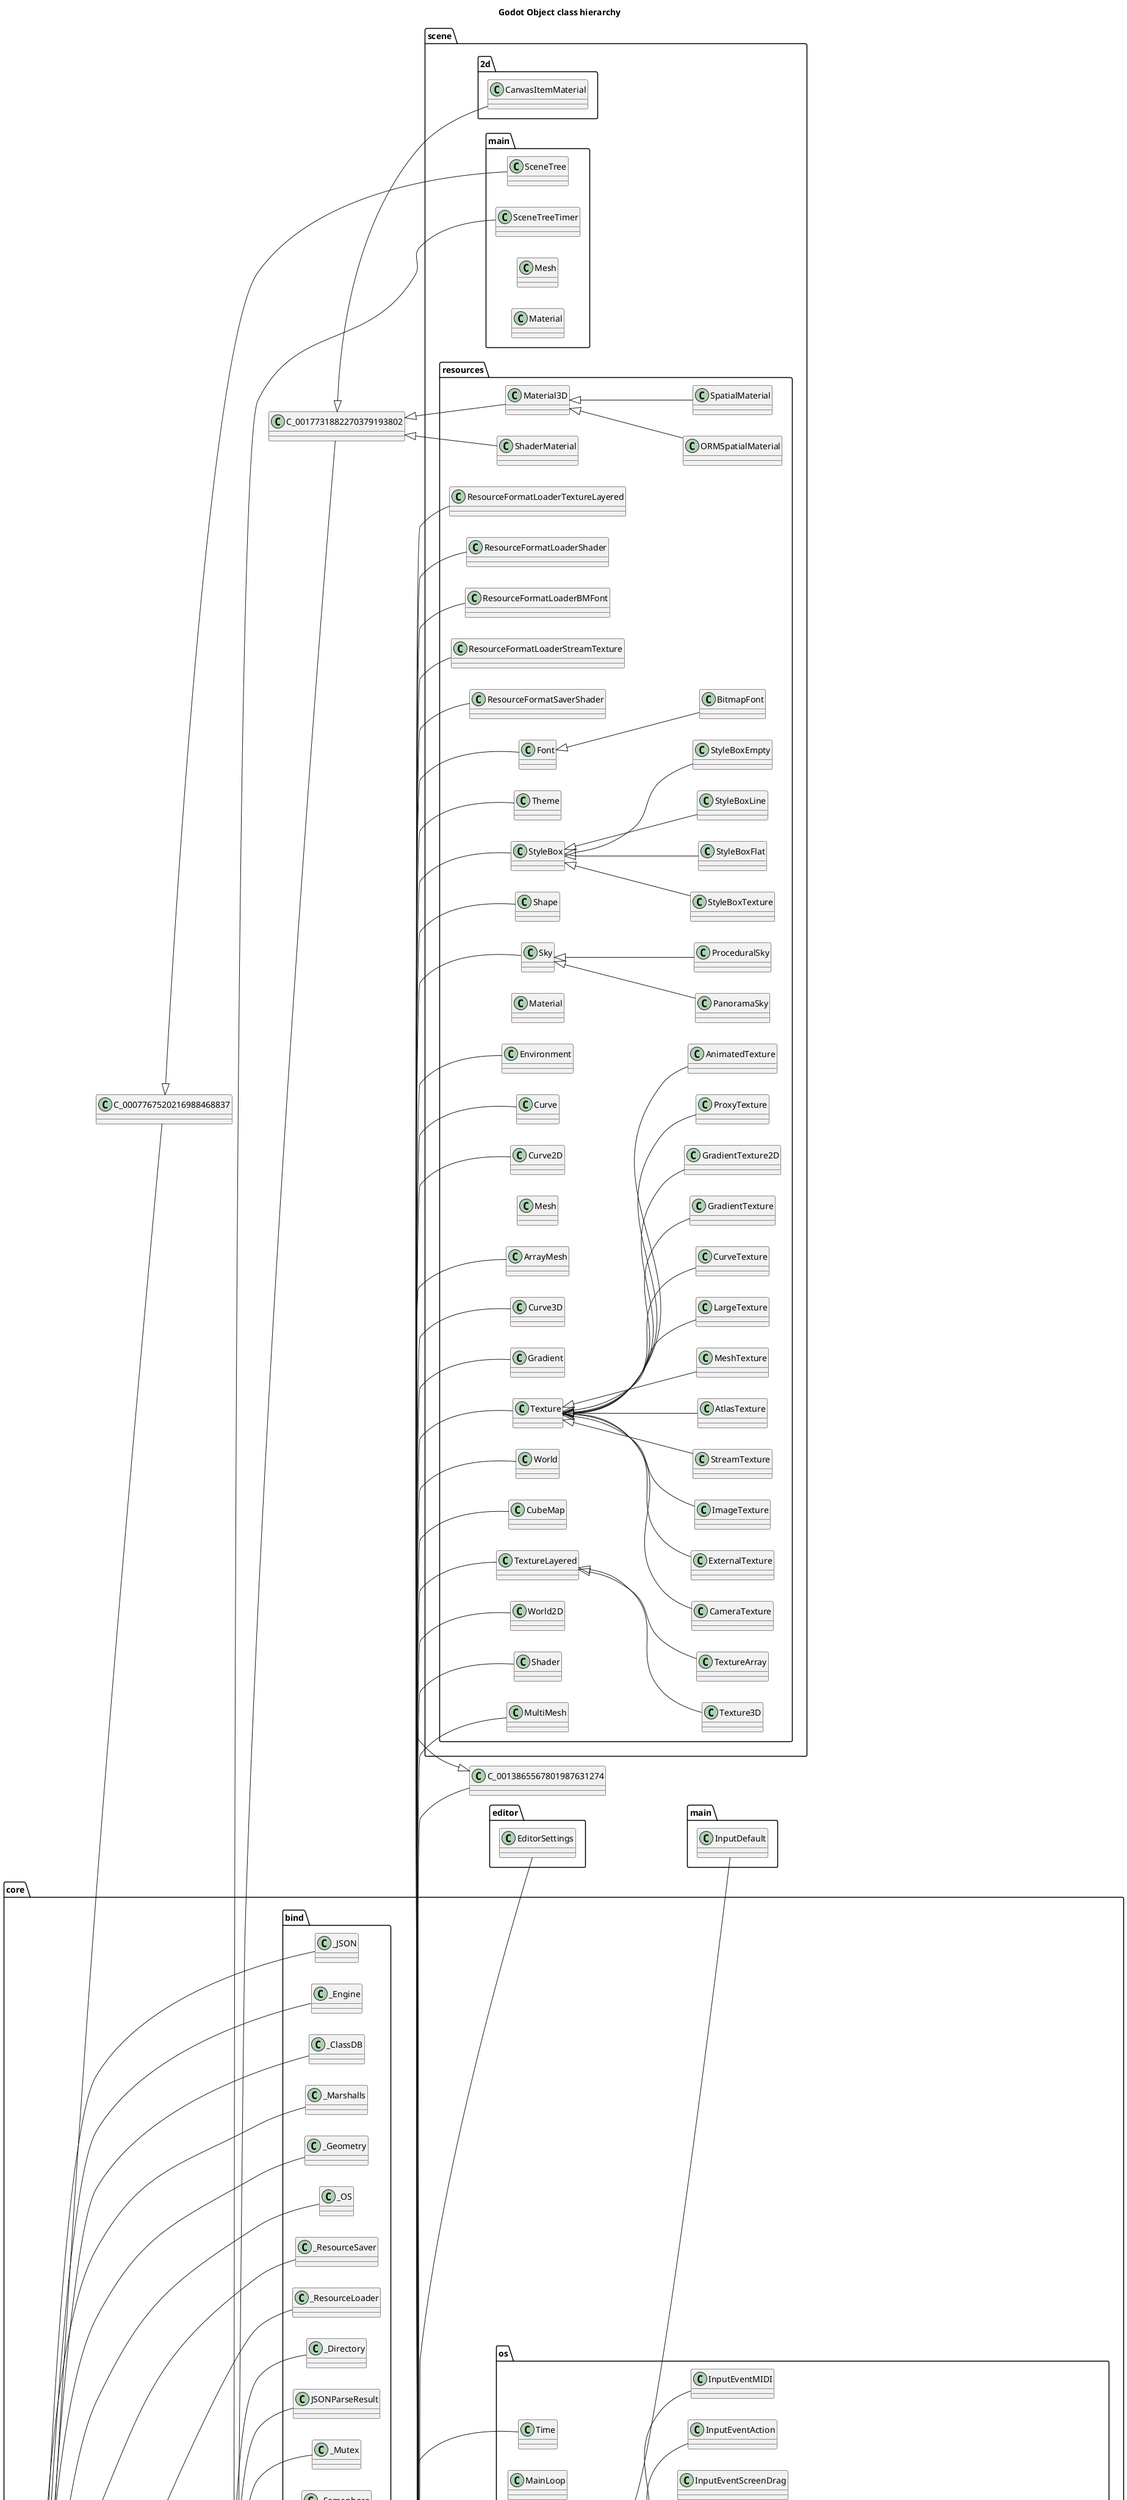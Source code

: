 @startuml
title Godot Object class hierarchy
left to right direction
package [core] as C_0009082427109089010699 {
package [os] as C_0005488066355467200254 {
class "InputEvent" as C_0006613139531525068052
class C_0006613139531525068052 [[https://github.com/godotengine/godot/blob/de2f0f147c5b7eff2d0f6dbc35042a4173fd59be/core/os/input_event.h#L197{InputEvent}]] {
__
}
class "InputEventWithModifiers" as C_0013149523823214244286
class C_0013149523823214244286 [[https://github.com/godotengine/godot/blob/de2f0f147c5b7eff2d0f6dbc35042a4173fd59be/core/os/input_event.h#L239{InputEventWithModifiers}]] {
__
}
class "InputEventKey" as C_0000042770019969835055
class C_0000042770019969835055 [[https://github.com/godotengine/godot/blob/de2f0f147c5b7eff2d0f6dbc35042a4173fd59be/core/os/input_event.h#L286{InputEventKey}]] {
__
}
class "InputEventMouse" as C_0004069356669034161987
class C_0004069356669034161987 [[https://github.com/godotengine/godot/blob/de2f0f147c5b7eff2d0f6dbc35042a4173fd59be/core/os/input_event.h#L326{InputEventMouse}]] {
__
}
class "InputEventMouseButton" as C_0012878493088269404499
class C_0012878493088269404499 [[https://github.com/godotengine/godot/blob/de2f0f147c5b7eff2d0f6dbc35042a4173fd59be/core/os/input_event.h#L350{InputEventMouseButton}]] {
__
}
class "InputEventMouseMotion" as C_0011593243265559568583
class C_0011593243265559568583 [[https://github.com/godotengine/godot/blob/de2f0f147c5b7eff2d0f6dbc35042a4173fd59be/core/os/input_event.h#L383{InputEventMouseMotion}]] {
__
}
class "InputEventJoypadMotion" as C_0004361871338950714954
class C_0004361871338950714954 [[https://github.com/godotengine/godot/blob/de2f0f147c5b7eff2d0f6dbc35042a4173fd59be/core/os/input_event.h#L419{InputEventJoypadMotion}]] {
__
}
class "InputEventJoypadButton" as C_0007033655989310183279
class C_0007033655989310183279 [[https://github.com/godotengine/godot/blob/de2f0f147c5b7eff2d0f6dbc35042a4173fd59be/core/os/input_event.h#L443{InputEventJoypadButton}]] {
__
}
class "InputEventScreenTouch" as C_0003399646271664990517
class C_0003399646271664990517 [[https://github.com/godotengine/godot/blob/de2f0f147c5b7eff2d0f6dbc35042a4173fd59be/core/os/input_event.h#L469{InputEventScreenTouch}]] {
__
}
class "InputEventScreenDrag" as C_0001452635923912413377
class C_0001452635923912413377 [[https://github.com/godotengine/godot/blob/de2f0f147c5b7eff2d0f6dbc35042a4173fd59be/core/os/input_event.h#L497{InputEventScreenDrag}]] {
__
}
class "InputEventAction" as C_0006168905972963310419
class C_0006168905972963310419 [[https://github.com/godotengine/godot/blob/de2f0f147c5b7eff2d0f6dbc35042a4173fd59be/core/os/input_event.h#L528{InputEventAction}]] {
__
}
class "InputEventGesture" as C_0018189804888042978199
class C_0018189804888042978199 [[https://github.com/godotengine/godot/blob/de2f0f147c5b7eff2d0f6dbc35042a4173fd59be/core/os/input_event.h#L557{InputEventGesture}]] {
__
}
class "InputEventMagnifyGesture" as C_0008648076093646053731
class C_0008648076093646053731 [[https://github.com/godotengine/godot/blob/de2f0f147c5b7eff2d0f6dbc35042a4173fd59be/core/os/input_event.h#L570{InputEventMagnifyGesture}]] {
__
}
class "InputEventPanGesture" as C_0006280754297153542265
class C_0006280754297153542265 [[https://github.com/godotengine/godot/blob/de2f0f147c5b7eff2d0f6dbc35042a4173fd59be/core/os/input_event.h#L587{InputEventPanGesture}]] {
__
}
class "InputEventMIDI" as C_0003373650464929192542
class C_0003373650464929192542 [[https://github.com/godotengine/godot/blob/de2f0f147c5b7eff2d0f6dbc35042a4173fd59be/core/os/input_event.h#L604{InputEventMIDI}]] {
__
}
class "MainLoop" as C_0007767520216988468837
class C_0007767520216988468837 [[https://github.com/godotengine/godot/blob/de2f0f147c5b7eff2d0f6dbc35042a4173fd59be/core/os/main_loop.h#L38{MainLoop}]] {
__
}
class "Input" as C_0004283015456808226972
class C_0004283015456808226972 [[https://github.com/godotengine/godot/blob/de2f0f147c5b7eff2d0f6dbc35042a4173fd59be/core/os/input.h#L38{Input}]] {
__
}
class "Time" as C_0011539893726718517993
class C_0011539893726718517993 [[https://github.com/godotengine/godot/blob/de2f0f147c5b7eff2d0f6dbc35042a4173fd59be/core/os/time.h#L46{Time}]] {
__
}
}
package [math] as C_0009057138331598513323 {
class "AStar" as C_0002511546445712064499
class C_0002511546445712064499 [[https://github.com/godotengine/godot/blob/de2f0f147c5b7eff2d0f6dbc35042a4173fd59be/core/math/a_star.h#L43{AStar}]] {
__
}
class "AStar2D" as C_0011909254352077436777
class C_0011909254352077436777 [[https://github.com/godotengine/godot/blob/de2f0f147c5b7eff2d0f6dbc35042a4173fd59be/core/math/a_star.h#L168{AStar2D}]] {
__
}
class "Expression" as C_0003405348299019970051
class C_0003405348299019970051 [[https://github.com/godotengine/godot/blob/de2f0f147c5b7eff2d0f6dbc35042a4173fd59be/core/math/expression.h#L36{Expression}]] {
__
}
class "RandomNumberGenerator" as C_0014145693002227436511
class C_0014145693002227436511 [[https://github.com/godotengine/godot/blob/de2f0f147c5b7eff2d0f6dbc35042a4173fd59be/core/math/random_number_generator.h#L37{RandomNumberGenerator}]] {
__
}
class "TriangleMesh" as C_0014419706303607236015
class C_0014419706303607236015 [[https://github.com/godotengine/godot/blob/de2f0f147c5b7eff2d0f6dbc35042a4173fd59be/core/math/triangle_mesh.h#L37{TriangleMesh}]] {
__
}
}
package [io] as C_0011742618397946953531 {
class "ResourceInteractiveLoader" as C_0008226406683240390827
class C_0008226406683240390827 [[https://github.com/godotengine/godot/blob/de2f0f147c5b7eff2d0f6dbc35042a4173fd59be/core/io/resource_loader.h#L37{ResourceInteractiveLoader}]] {
__
}
class "ResourceFormatLoader" as C_0015001557121350102309
class C_0015001557121350102309 [[https://github.com/godotengine/godot/blob/de2f0f147c5b7eff2d0f6dbc35042a4173fd59be/core/io/resource_loader.h#L63{ResourceFormatLoader}]] {
__
}
class "ResourceFormatSaver" as C_0003672749961013571909
class C_0003672749961013571909 [[https://github.com/godotengine/godot/blob/de2f0f147c5b7eff2d0f6dbc35042a4173fd59be/core/io/resource_saver.h#L36{ResourceFormatSaver}]] {
__
}
class "StreamPeer" as C_0005131665406940278381
class C_0005131665406940278381 [[https://github.com/godotengine/godot/blob/de2f0f147c5b7eff2d0f6dbc35042a4173fd59be/core/io/stream_peer.h#L36{StreamPeer}]] {
__
}
class "StreamPeerBuffer" as C_0015336117272920785065
class C_0015336117272920785065 [[https://github.com/godotengine/godot/blob/de2f0f147c5b7eff2d0f6dbc35042a4173fd59be/core/io/stream_peer.h#L95{StreamPeerBuffer}]] {
__
}
class "PacketPeer" as C_0003942534420836548628
class C_0003942534420836548628 [[https://github.com/godotengine/godot/blob/de2f0f147c5b7eff2d0f6dbc35042a4173fd59be/core/io/packet_peer.h#L38{PacketPeer}]] {
__
}
class "PacketPeerStream" as C_0007627986793702979563
class C_0007627986793702979563 [[https://github.com/godotengine/godot/blob/de2f0f147c5b7eff2d0f6dbc35042a4173fd59be/core/io/packet_peer.h#L81{PacketPeerStream}]] {
__
}
class "NetworkedMultiplayerPeer" as C_0011020759097292456576
class C_0011020759097292456576 [[https://github.com/godotengine/godot/blob/de2f0f147c5b7eff2d0f6dbc35042a4173fd59be/core/io/networked_multiplayer_peer.h#L36{NetworkedMultiplayerPeer}]] {
__
}
class "MultiplayerAPI" as C_0010271551824249510971
class C_0010271551824249510971 [[https://github.com/godotengine/godot/blob/de2f0f147c5b7eff2d0f6dbc35042a4173fd59be/core/io/multiplayer_api.h#L37{MultiplayerAPI}]] {
__
}
class "IP" as C_0009531148096337744594
class C_0009531148096337744594 [[https://github.com/godotengine/godot/blob/de2f0f147c5b7eff2d0f6dbc35042a4173fd59be/core/io/ip.h#L39{IP}]] {
__
}
class "NetSocket" as C_0010755763121782220587
class C_0010755763121782220587 [[https://github.com/godotengine/godot/blob/de2f0f147c5b7eff2d0f6dbc35042a4173fd59be/core/io/net_socket.h#L37{NetSocket}]] {
__
}
class "StreamPeerTCP" as C_0017765383982337478581
class C_0017765383982337478581 [[https://github.com/godotengine/godot/blob/de2f0f147c5b7eff2d0f6dbc35042a4173fd59be/core/io/stream_peer_tcp.h#L39{StreamPeerTCP}]] {
__
}
class "EncodedObjectAsID" as C_0018247988172243029516
class C_0018247988172243029516 [[https://github.com/godotengine/godot/blob/de2f0f147c5b7eff2d0f6dbc35042a4173fd59be/core/io/marshalls.h#L168{EncodedObjectAsID}]] {
__
}
class "ResourceFormatLoaderImage" as C_0012969169552438768835
class C_0012969169552438768835 [[https://github.com/godotengine/godot/blob/de2f0f147c5b7eff2d0f6dbc35042a4173fd59be/core/io/image_loader.h#L73{ResourceFormatLoaderImage}]] {
__
}
class "ConfigFile" as C_0005988882503838123606
class C_0005988882503838123606 [[https://github.com/godotengine/godot/blob/de2f0f147c5b7eff2d0f6dbc35042a4173fd59be/core/io/config_file.h#L39{ConfigFile}]] {
__
}
class "PacketPeerUDP" as C_0003629668257111294357
class C_0003629668257111294357 [[https://github.com/godotengine/godot/blob/de2f0f147c5b7eff2d0f6dbc35042a4173fd59be/core/io/packet_peer_udp.h#L40{PacketPeerUDP}]] {
__
}
class "PacketPeerDTLS" as C_0002971133909944476214
class C_0002971133909944476214 [[https://github.com/godotengine/godot/blob/de2f0f147c5b7eff2d0f6dbc35042a4173fd59be/core/io/packet_peer_dtls.h#L37{PacketPeerDTLS}]] {
__
}
class "DTLSServer" as C_0018042247548411879661
class C_0018042247548411879661 [[https://github.com/godotengine/godot/blob/de2f0f147c5b7eff2d0f6dbc35042a4173fd59be/core/io/dtls_server.h#L37{DTLSServer}]] {
__
}
class "HTTPClient" as C_0000348115413111324500
class C_0000348115413111324500 [[https://github.com/godotengine/godot/blob/de2f0f147c5b7eff2d0f6dbc35042a4173fd59be/core/io/http_client.h#L39{HTTPClient}]] {
__
}
class "NetworkedMultiplayerCustom" as C_0001819487733849523782
class C_0001819487733849523782 [[https://github.com/godotengine/godot/blob/de2f0f147c5b7eff2d0f6dbc35042a4173fd59be/core/io/networked_multiplayer_custom.h#L36{NetworkedMultiplayerCustom}]] {
__
}
class "PCKPacker" as C_0006601885628623485536
class C_0006601885628623485536 [[https://github.com/godotengine/godot/blob/de2f0f147c5b7eff2d0f6dbc35042a4173fd59be/core/io/pck_packer.h#L38{PCKPacker}]] {
__
}
class "ResourceInteractiveLoaderBinary" as C_0012448051648615001693
class C_0012448051648615001693 [[https://github.com/godotengine/godot/blob/de2f0f147c5b7eff2d0f6dbc35042a4173fd59be/core/io/resource_format_binary.h#L38{ResourceInteractiveLoaderBinary}]] {
__
}
class "ResourceFormatLoaderBinary" as C_0005199551121682121463
class C_0005199551121682121463 [[https://github.com/godotengine/godot/blob/de2f0f147c5b7eff2d0f6dbc35042a4173fd59be/core/io/resource_format_binary.h#L102{ResourceFormatLoaderBinary}]] {
__
}
class "ResourceFormatSaverBinary" as C_0008269582215617044810
class C_0008269582215617044810 [[https://github.com/godotengine/godot/blob/de2f0f147c5b7eff2d0f6dbc35042a4173fd59be/core/io/resource_format_binary.h#L161{ResourceFormatSaverBinary}]] {
__
}
class "ResourceImporter" as C_0003376348615210862844
class C_0003376348615210862844 [[https://github.com/godotengine/godot/blob/de2f0f147c5b7eff2d0f6dbc35042a4173fd59be/core/io/resource_importer.h#L95{ResourceImporter}]] {
__
}
class "StreamPeerSSL" as C_0005421244041086567420
class C_0005421244041086567420 [[https://github.com/godotengine/godot/blob/de2f0f147c5b7eff2d0f6dbc35042a4173fd59be/core/io/stream_peer_ssl.h#L37{StreamPeerSSL}]] {
__
}
class "TCP_Server" as C_0016301574369757513785
class C_0016301574369757513785 [[https://github.com/godotengine/godot/blob/de2f0f147c5b7eff2d0f6dbc35042a4173fd59be/core/io/tcp_server.h#L39{TCP_Server}]] {
__
}
class "TranslationLoaderPO" as C_0007198541116600805952
class C_0007198541116600805952 [[https://github.com/godotengine/godot/blob/de2f0f147c5b7eff2d0f6dbc35042a4173fd59be/core/io/translation_loader_po.h#L38{TranslationLoaderPO}]] {
__
}
class "UDPServer" as C_0014184055423068413177
class C_0014184055423068413177 [[https://github.com/godotengine/godot/blob/de2f0f147c5b7eff2d0f6dbc35042a4173fd59be/core/io/udp_server.h#L37{UDPServer}]] {
__
}
class "XMLParser" as C_0005769948847699651085
class C_0005769948847699651085 [[https://github.com/godotengine/godot/blob/de2f0f147c5b7eff2d0f6dbc35042a4173fd59be/core/io/xml_parser.h#L43{XMLParser}]] {
__
}
class "ResourceInteractiveLoaderDefault" as C_0013535280516545122374
class C_0013535280516545122374 [[https://github.com/godotengine/godot/blob/de2f0f147c5b7eff2d0f6dbc35042a4173fd59be/core/io/resource_loader.cpp#L129{ResourceInteractiveLoaderDefault}]] {
__
}
}
class "Object" as C_0012254516831566180933
class C_0012254516831566180933 [[https://github.com/godotengine/godot/blob/de2f0f147c5b7eff2d0f6dbc35042a4173fd59be/core/object.h#L409{Object}]] {
__
}
class "Reference" as C_0014230874056205286885
class C_0014230874056205286885 [[https://github.com/godotengine/godot/blob/de2f0f147c5b7eff2d0f6dbc35042a4173fd59be/core/reference.h#L39{Reference}]] {
__
}
class "WeakRef" as C_0009704989176421555359
class C_0009704989176421555359 [[https://github.com/godotengine/godot/blob/de2f0f147c5b7eff2d0f6dbc35042a4173fd59be/core/reference.h#L278{WeakRef}]] {
__
}
package [crypto] as C_0011088760678183522029 {
class "AESContext" as C_0016194312282896307238
class C_0016194312282896307238 [[https://github.com/godotengine/godot/blob/de2f0f147c5b7eff2d0f6dbc35042a4173fd59be/core/crypto/aes_context.h#L37{AESContext}]] {
__
}
class "HashingContext" as C_0006876449224491354338
class C_0006876449224491354338 [[https://github.com/godotengine/godot/blob/de2f0f147c5b7eff2d0f6dbc35042a4173fd59be/core/crypto/hashing_context.h#L36{HashingContext}]] {
__
}
class "CryptoKey" as C_0001673363785945661049
class C_0001673363785945661049 [[https://github.com/godotengine/godot/blob/de2f0f147c5b7eff2d0f6dbc35042a4173fd59be/core/crypto/crypto.h#L41{CryptoKey}]] {
__
}
class "X509Certificate" as C_0018003064479391795776
class C_0018003064479391795776 [[https://github.com/godotengine/godot/blob/de2f0f147c5b7eff2d0f6dbc35042a4173fd59be/core/crypto/crypto.h#L57{X509Certificate}]] {
__
}
class "HMACContext" as C_0012565149777866225592
class C_0012565149777866225592 [[https://github.com/godotengine/godot/blob/de2f0f147c5b7eff2d0f6dbc35042a4173fd59be/core/crypto/crypto.h#L71{HMACContext}]] {
__
}
class "Crypto" as C_0000543420594614445019
class C_0000543420594614445019 [[https://github.com/godotengine/godot/blob/de2f0f147c5b7eff2d0f6dbc35042a4173fd59be/core/crypto/crypto.h#L89{Crypto}]] {
__
}
class "ResourceFormatLoaderCrypto" as C_0011487328018676529902
class C_0011487328018676529902 [[https://github.com/godotengine/godot/blob/de2f0f147c5b7eff2d0f6dbc35042a4173fd59be/core/crypto/crypto.h#L119{ResourceFormatLoaderCrypto}]] {
__
}
class "ResourceFormatSaverCrypto" as C_0003069673558000895302
class C_0003069673558000895302 [[https://github.com/godotengine/godot/blob/de2f0f147c5b7eff2d0f6dbc35042a4173fd59be/core/crypto/crypto.h#L127{ResourceFormatSaverCrypto}]] {
__
}
}
class "Resource" as C_0015609421538932822327
class C_0015609421538932822327 [[https://github.com/godotengine/godot/blob/de2f0f147c5b7eff2d0f6dbc35042a4173fd59be/core/resource.h#L48{Resource}]] {
__
}
class "Translation" as C_0017401563024334194039
class C_0017401563024334194039 [[https://github.com/godotengine/godot/blob/de2f0f147c5b7eff2d0f6dbc35042a4173fd59be/core/translation.h#L36{Translation}]] {
__
}
class "ContextTranslation" as C_0014026952490833445032
class C_0014026952490833445032 [[https://github.com/godotengine/godot/blob/de2f0f147c5b7eff2d0f6dbc35042a4173fd59be/core/translation.h#L70{ContextTranslation}]] {
__
}
class "TranslationServer" as C_0011880384201555906746
class C_0011880384201555906746 [[https://github.com/godotengine/godot/blob/de2f0f147c5b7eff2d0f6dbc35042a4173fd59be/core/translation.h#L80{TranslationServer}]] {
__
}
class "ProjectSettings" as C_0000529188171245341735
class C_0000529188171245341735 [[https://github.com/godotengine/godot/blob/de2f0f147c5b7eff2d0f6dbc35042a4173fd59be/core/project_settings.h#L63{ProjectSettings}]] {
__
}
class "Image" as C_0010778985571113791344
class C_0010778985571113791344 [[https://github.com/godotengine/godot/blob/de2f0f147c5b7eff2d0f6dbc35042a4173fd59be/core/image.h#L55{Image}]] {
__
}
class "Script" as C_0012869428989549550577
class C_0012869428989549550577 [[https://github.com/godotengine/godot/blob/de2f0f147c5b7eff2d0f6dbc35042a4173fd59be/core/script_language.h#L99{Script}]] {
__
}
package [bind] as C_0005029725436083173415 {
class "_ResourceLoader" as C_0009581764224265940949
class C_0009581764224265940949 [[https://github.com/godotengine/godot/blob/de2f0f147c5b7eff2d0f6dbc35042a4173fd59be/core/bind/core_bind.h#L45{_ResourceLoader}]] {
__
}
class "_ResourceSaver" as C_0009046190003986306266
class C_0009046190003986306266 [[https://github.com/godotengine/godot/blob/de2f0f147c5b7eff2d0f6dbc35042a4173fd59be/core/bind/core_bind.h#L68{_ResourceSaver}]] {
__
}
class "_OS" as C_0006326016188877189156
class C_0006326016188877189156 [[https://github.com/godotengine/godot/blob/de2f0f147c5b7eff2d0f6dbc35042a4173fd59be/core/bind/core_bind.h#L99{_OS}]] {
__
}
class "_Geometry" as C_0007177773077531919719
class C_0007177773077531919719 [[https://github.com/godotengine/godot/blob/de2f0f147c5b7eff2d0f6dbc35042a4173fd59be/core/bind/core_bind.h#L459{_Geometry}]] {
__
}
class "_File" as C_0010156188038175980430
class C_0010156188038175980430 [[https://github.com/godotengine/godot/blob/de2f0f147c5b7eff2d0f6dbc35042a4173fd59be/core/bind/core_bind.h#L539{_File}]] {
__
}
class "_Directory" as C_0017450455551996216005
class C_0017450455551996216005 [[https://github.com/godotengine/godot/blob/de2f0f147c5b7eff2d0f6dbc35042a4173fd59be/core/bind/core_bind.h#L641{_Directory}]] {
__
}
class "_Marshalls" as C_0001081509526189272162
class C_0001081509526189272162 [[https://github.com/godotengine/godot/blob/de2f0f147c5b7eff2d0f6dbc35042a4173fd59be/core/bind/core_bind.h#L684{_Marshalls}]] {
__
}
class "_Mutex" as C_0015356671700252504888
class C_0015356671700252504888 [[https://github.com/godotengine/godot/blob/de2f0f147c5b7eff2d0f6dbc35042a4173fd59be/core/bind/core_bind.h#L708{_Mutex}]] {
__
}
class "_Semaphore" as C_0012157847437998967826
class C_0012157847437998967826 [[https://github.com/godotengine/godot/blob/de2f0f147c5b7eff2d0f6dbc35042a4173fd59be/core/bind/core_bind.h#L720{_Semaphore}]] {
__
}
class "_Thread" as C_0009204968932710420395
class C_0009204968932710420395 [[https://github.com/godotengine/godot/blob/de2f0f147c5b7eff2d0f6dbc35042a4173fd59be/core/bind/core_bind.h#L732{_Thread}]] {
__
}
class "_ClassDB" as C_0009490650094198622981
class C_0009490650094198622981 [[https://github.com/godotengine/godot/blob/de2f0f147c5b7eff2d0f6dbc35042a4173fd59be/core/bind/core_bind.h#L766{_ClassDB}]] {
__
}
class "_Engine" as C_0015161749378380227772
class C_0015161749378380227772 [[https://github.com/godotengine/godot/blob/de2f0f147c5b7eff2d0f6dbc35042a4173fd59be/core/bind/core_bind.h#L809{_Engine}]] {
__
}
class "JSONParseResult" as C_0016990160495070624922
class C_0016990160495070624922 [[https://github.com/godotengine/godot/blob/de2f0f147c5b7eff2d0f6dbc35042a4173fd59be/core/bind/core_bind.h#L862{JSONParseResult}]] {
__
}
class "_JSON" as C_0007832522844285520826
class C_0007832522844285520826 [[https://github.com/godotengine/godot/blob/de2f0f147c5b7eff2d0f6dbc35042a4173fd59be/core/bind/core_bind.h#L893{_JSON}]] {
__
}
class "MainLoop" as C_0007767520216988468837
class C_0007767520216988468837 [[https://github.com/godotengine/godot/blob/de2f0f147c5b7eff2d0f6dbc35042a4173fd59be/core/bind/core_bind.h#L97{MainLoop}]] {
__
}
}
class "FuncRef" as C_0013597291070901073540
class C_0013597291070901073540 [[https://github.com/godotengine/godot/blob/de2f0f147c5b7eff2d0f6dbc35042a4173fd59be/core/func_ref.h#L36{FuncRef}]] {
__
}
class "PHashTranslation" as C_0008007856706939922506
class C_0008007856706939922506 [[https://github.com/godotengine/godot/blob/de2f0f147c5b7eff2d0f6dbc35042a4173fd59be/core/compressed_translation.h#L36{PHashTranslation}]] {
__
}
class "InputMap" as C_0002512409920456462811
class C_0002512409920456462811 [[https://github.com/godotengine/godot/blob/de2f0f147c5b7eff2d0f6dbc35042a4173fd59be/core/input_map.h#L37{InputMap}]] {
__
}
class "PackedDataContainer" as C_0013084520640565338591
class C_0013084520640565338591 [[https://github.com/godotengine/godot/blob/de2f0f147c5b7eff2d0f6dbc35042a4173fd59be/core/packed_data_container.h#L36{PackedDataContainer}]] {
__
}
class "PackedDataContainerRef" as C_0015720672666542656431
class C_0015720672666542656431 [[https://github.com/godotengine/godot/blob/de2f0f147c5b7eff2d0f6dbc35042a4173fd59be/core/packed_data_container.h#L83{PackedDataContainerRef}]] {
__
}
class "UndoRedo" as C_0000771044599604892561
class C_0000771044599604892561 [[https://github.com/godotengine/godot/blob/de2f0f147c5b7eff2d0f6dbc35042a4173fd59be/core/undo_redo.h#L36{UndoRedo}]] {
__
}
}
package [scene] as C_0001273927866287544180 {
package [resources] as C_0004275999411636222886 {
class "Curve" as C_0009311375455730203770
class C_0009311375455730203770 [[https://github.com/godotengine/godot/blob/de2f0f147c5b7eff2d0f6dbc35042a4173fd59be/scene/resources/curve.h#L37{Curve}]] {
__
}
class "Curve2D" as C_0004667628563093559798
class C_0004667628563093559798 [[https://github.com/godotengine/godot/blob/de2f0f147c5b7eff2d0f6dbc35042a4173fd59be/scene/resources/curve.h#L150{Curve2D}]] {
__
}
class "Curve3D" as C_0015969688915695264765
class C_0015969688915695264765 [[https://github.com/godotengine/godot/blob/de2f0f147c5b7eff2d0f6dbc35042a4173fd59be/scene/resources/curve.h#L210{Curve3D}]] {
__
}
class "Gradient" as C_0012127172557749689122
class C_0012127172557749689122 [[https://github.com/godotengine/godot/blob/de2f0f147c5b7eff2d0f6dbc35042a4173fd59be/scene/resources/gradient.h#L36{Gradient}]] {
__
}
class "Texture" as C_0010942968540697269095
class C_0010942968540697269095 [[https://github.com/godotengine/godot/blob/de2f0f147c5b7eff2d0f6dbc35042a4173fd59be/scene/resources/texture.h#L45{Texture}]] {
__
}
class "ImageTexture" as C_0006387070986419814001
class C_0006387070986419814001 [[https://github.com/godotengine/godot/blob/de2f0f147c5b7eff2d0f6dbc35042a4173fd59be/scene/resources/texture.h#L97{ImageTexture}]] {
__
}
class "StreamTexture" as C_0003895935073127289858
class C_0003895935073127289858 [[https://github.com/godotengine/godot/blob/de2f0f147c5b7eff2d0f6dbc35042a4173fd59be/scene/resources/texture.h#L171{StreamTexture}]] {
__
}
class "ResourceFormatLoaderStreamTexture" as C_0004889813203113370831
class C_0004889813203113370831 [[https://github.com/godotengine/godot/blob/de2f0f147c5b7eff2d0f6dbc35042a4173fd59be/scene/resources/texture.h#L238{ResourceFormatLoaderStreamTexture}]] {
__
}
class "AtlasTexture" as C_0013098232817865985443
class C_0013098232817865985443 [[https://github.com/godotengine/godot/blob/de2f0f147c5b7eff2d0f6dbc35042a4173fd59be/scene/resources/texture.h#L248{AtlasTexture}]] {
__
}
class "MeshTexture" as C_0011440593366172557796
class C_0011440593366172557796 [[https://github.com/godotengine/godot/blob/de2f0f147c5b7eff2d0f6dbc35042a4173fd59be/scene/resources/texture.h#L297{MeshTexture}]] {
__
}
class "LargeTexture" as C_0006921099302929404813
class C_0006921099302929404813 [[https://github.com/godotengine/godot/blob/de2f0f147c5b7eff2d0f6dbc35042a4173fd59be/scene/resources/texture.h#L337{LargeTexture}]] {
__
}
class "CubeMap" as C_0006951582378925124904
class C_0006951582378925124904 [[https://github.com/godotengine/godot/blob/de2f0f147c5b7eff2d0f6dbc35042a4173fd59be/scene/resources/texture.h#L386{CubeMap}]] {
__
}
class "TextureLayered" as C_0012648825435907658990
class C_0012648825435907658990 [[https://github.com/godotengine/godot/blob/de2f0f147c5b7eff2d0f6dbc35042a4173fd59be/scene/resources/texture.h#L468{TextureLayered}]] {
__
}
class "Texture3D" as C_0012354867691707126820
class C_0012354867691707126820 [[https://github.com/godotengine/godot/blob/de2f0f147c5b7eff2d0f6dbc35042a4173fd59be/scene/resources/texture.h#L533{Texture3D}]] {
__
}
class "TextureArray" as C_0011236698884709289424
class C_0011236698884709289424 [[https://github.com/godotengine/godot/blob/de2f0f147c5b7eff2d0f6dbc35042a4173fd59be/scene/resources/texture.h#L548{TextureArray}]] {
__
}
class "ResourceFormatLoaderTextureLayered" as C_0014037054341212834619
class C_0014037054341212834619 [[https://github.com/godotengine/godot/blob/de2f0f147c5b7eff2d0f6dbc35042a4173fd59be/scene/resources/texture.h#L563{ResourceFormatLoaderTextureLayered}]] {
__
}
class "CurveTexture" as C_0003970998828535983565
class C_0003970998828535983565 [[https://github.com/godotengine/godot/blob/de2f0f147c5b7eff2d0f6dbc35042a4173fd59be/scene/resources/texture.h#L571{CurveTexture}]] {
__
}
class "GradientTexture" as C_0000745898034090539035
class C_0000745898034090539035 [[https://github.com/godotengine/godot/blob/de2f0f147c5b7eff2d0f6dbc35042a4173fd59be/scene/resources/texture.h#L619{GradientTexture}]] {
__
}
class "GradientTexture2D" as C_0007673513968092607775
class C_0007673513968092607775 [[https://github.com/godotengine/godot/blob/de2f0f147c5b7eff2d0f6dbc35042a4173fd59be/scene/resources/texture.h#L658{GradientTexture2D}]] {
__
}
class "ProxyTexture" as C_0015665274026492245963
class C_0015665274026492245963 [[https://github.com/godotengine/godot/blob/de2f0f147c5b7eff2d0f6dbc35042a4173fd59be/scene/resources/texture.h#L734{ProxyTexture}]] {
__
}
class "AnimatedTexture" as C_0017117607555632995485
class C_0017117607555632995485 [[https://github.com/godotengine/godot/blob/de2f0f147c5b7eff2d0f6dbc35042a4173fd59be/scene/resources/texture.h#L761{AnimatedTexture}]] {
__
}
class "CameraTexture" as C_0017413986207094068591
class C_0017413986207094068591 [[https://github.com/godotengine/godot/blob/de2f0f147c5b7eff2d0f6dbc35042a4173fd59be/scene/resources/texture.h#L840{CameraTexture}]] {
__
}
class "ExternalTexture" as C_0013455361383892809468
class C_0013455361383892809468 [[https://github.com/godotengine/godot/blob/de2f0f147c5b7eff2d0f6dbc35042a4173fd59be/scene/resources/texture.h#L875{ExternalTexture}]] {
__
}
class "Shader" as C_0014899929896336503560
class C_0014899929896336503560 [[https://github.com/godotengine/godot/blob/de2f0f147c5b7eff2d0f6dbc35042a4173fd59be/scene/resources/shader.h#L39{Shader}]] {
__
}
class "ResourceFormatLoaderShader" as C_0017783059225939864818
class C_0017783059225939864818 [[https://github.com/godotengine/godot/blob/de2f0f147c5b7eff2d0f6dbc35042a4173fd59be/scene/resources/shader.h#L107{ResourceFormatLoaderShader}]] {
__
}
class "ResourceFormatSaverShader" as C_0004924852451042364379
class C_0004924852451042364379 [[https://github.com/godotengine/godot/blob/de2f0f147c5b7eff2d0f6dbc35042a4173fd59be/scene/resources/shader.h#L115{ResourceFormatSaverShader}]] {
__
}
class "Material" as C_0017731882270379193802
class C_0017731882270379193802 [[https://github.com/godotengine/godot/blob/de2f0f147c5b7eff2d0f6dbc35042a4173fd59be/scene/resources/material.h#L41{Material}]] {
__
}
class "ShaderMaterial" as C_0013649761988519827382
class C_0013649761988519827382 [[https://github.com/godotengine/godot/blob/de2f0f147c5b7eff2d0f6dbc35042a4173fd59be/scene/resources/material.h#L75{ShaderMaterial}]] {
__
}
class "Material3D" as C_0014360579452606161446
class C_0014360579452606161446 [[https://github.com/godotengine/godot/blob/de2f0f147c5b7eff2d0f6dbc35042a4173fd59be/scene/resources/material.h#L107{Material3D}]] {
__
}
class "SpatialMaterial" as C_0000015709795456620968
class C_0000015709795456620968 [[https://github.com/godotengine/godot/blob/de2f0f147c5b7eff2d0f6dbc35042a4173fd59be/scene/resources/material.h#L651{SpatialMaterial}]] {
__
}
class "ORMSpatialMaterial" as C_0009098722898749669449
class C_0009098722898749669449 [[https://github.com/godotengine/godot/blob/de2f0f147c5b7eff2d0f6dbc35042a4173fd59be/scene/resources/material.h#L658{ORMSpatialMaterial}]] {
__
}
class "Shape" as C_0013378328829261874241
class C_0013378328829261874241 [[https://github.com/godotengine/godot/blob/de2f0f147c5b7eff2d0f6dbc35042a4173fd59be/scene/resources/shape.h#L37{Shape}]] {
__
}
class "Mesh" as C_0013865567801987631274
class C_0013865567801987631274 [[https://github.com/godotengine/godot/blob/de2f0f147c5b7eff2d0f6dbc35042a4173fd59be/scene/resources/mesh.h#L42{Mesh}]] {
__
}
class "ArrayMesh" as C_0012259924541747545416
class C_0012259924541747545416 [[https://github.com/godotengine/godot/blob/de2f0f147c5b7eff2d0f6dbc35042a4173fd59be/scene/resources/mesh.h#L191{ArrayMesh}]] {
__
}
class "Sky" as C_0000932227794337895061
class C_0000932227794337895061 [[https://github.com/godotengine/godot/blob/de2f0f147c5b7eff2d0f6dbc35042a4173fd59be/scene/resources/sky.h#L37{Sky}]] {
__
}
class "PanoramaSky" as C_0005185723277051313197
class C_0005185723277051313197 [[https://github.com/godotengine/godot/blob/de2f0f147c5b7eff2d0f6dbc35042a4173fd59be/scene/resources/sky.h#L67{PanoramaSky}]] {
__
}
class "ProceduralSky" as C_0010005489238010561565
class C_0010005489238010561565 [[https://github.com/godotengine/godot/blob/de2f0f147c5b7eff2d0f6dbc35042a4173fd59be/scene/resources/sky.h#L88{ProceduralSky}]] {
__
}
class "Environment" as C_0014462386859944010619
class C_0014462386859944010619 [[https://github.com/godotengine/godot/blob/de2f0f147c5b7eff2d0f6dbc35042a4173fd59be/scene/resources/environment.h#L39{Environment}]] {
__
}
class "World" as C_0018151272839730735401
class C_0018151272839730735401 [[https://github.com/godotengine/godot/blob/de2f0f147c5b7eff2d0f6dbc35042a4173fd59be/scene/resources/world.h#L45{World}]] {
__
}
class "World2D" as C_0013584468982457543104
class C_0013584468982457543104 [[https://github.com/godotengine/godot/blob/de2f0f147c5b7eff2d0f6dbc35042a4173fd59be/scene/resources/world_2d.h#L42{World2D}]] {
__
}
class "MultiMesh" as C_0000772702527840859646
class C_0000772702527840859646 [[https://github.com/godotengine/godot/blob/de2f0f147c5b7eff2d0f6dbc35042a4173fd59be/scene/resources/multimesh.h#L37{MultiMesh}]] {
__
}
class "Font" as C_0000432863248340759260
class C_0000432863248340759260 [[https://github.com/godotengine/godot/blob/de2f0f147c5b7eff2d0f6dbc35042a4173fd59be/scene/resources/font.h#L39{Font}]] {
__
}
class "BitmapFont" as C_0005860323779993819574
class C_0005860323779993819574 [[https://github.com/godotengine/godot/blob/de2f0f147c5b7eff2d0f6dbc35042a4173fd59be/scene/resources/font.h#L118{BitmapFont}]] {
__
}
class "ResourceFormatLoaderBMFont" as C_0008170772543681763687
class C_0008170772543681763687 [[https://github.com/godotengine/godot/blob/de2f0f147c5b7eff2d0f6dbc35042a4173fd59be/scene/resources/font.h#L220{ResourceFormatLoaderBMFont}]] {
__
}
class "StyleBox" as C_0005093813223451238120
class C_0005093813223451238120 [[https://github.com/godotengine/godot/blob/de2f0f147c5b7eff2d0f6dbc35042a4173fd59be/scene/resources/style_box.h#L40{StyleBox}]] {
__
}
class "StyleBoxEmpty" as C_0002073792119300277864
class C_0002073792119300277864 [[https://github.com/godotengine/godot/blob/de2f0f147c5b7eff2d0f6dbc35042a4173fd59be/scene/resources/style_box.h#L69{StyleBoxEmpty}]] {
__
}
class "StyleBoxTexture" as C_0013769299171690228972
class C_0013769299171690228972 [[https://github.com/godotengine/godot/blob/de2f0f147c5b7eff2d0f6dbc35042a4173fd59be/scene/resources/style_box.h#L78{StyleBoxTexture}]] {
__
}
class "StyleBoxFlat" as C_0018158692151062056865
class C_0018158692151062056865 [[https://github.com/godotengine/godot/blob/de2f0f147c5b7eff2d0f6dbc35042a4173fd59be/scene/resources/style_box.h#L143{StyleBoxFlat}]] {
__
}
class "StyleBoxLine" as C_0005831113575471716157
class C_0005831113575471716157 [[https://github.com/godotengine/godot/blob/de2f0f147c5b7eff2d0f6dbc35042a4173fd59be/scene/resources/style_box.h#L229{StyleBoxLine}]] {
__
}
class "Theme" as C_0007948538995288720498
class C_0007948538995288720498 [[https://github.com/godotengine/godot/blob/de2f0f147c5b7eff2d0f6dbc35042a4173fd59be/scene/resources/theme.h#L41{Theme}]] {
__
}
}
package [main] as C_0011218312869354762995 {
class "SceneTreeTimer" as C_0006905834586171297538
class C_0006905834586171297538 [[https://github.com/godotengine/godot/blob/de2f0f147c5b7eff2d0f6dbc35042a4173fd59be/scene/main/scene_tree.h#L51{SceneTreeTimer}]] {
__
}
class "SceneTree" as C_0014976464223467335954
class C_0014976464223467335954 [[https://github.com/godotengine/godot/blob/de2f0f147c5b7eff2d0f6dbc35042a4173fd59be/scene/main/scene_tree.h#L76{SceneTree}]] {
__
}
class "Mesh" as C_0013865567801987631274
class C_0013865567801987631274 [[https://github.com/godotengine/godot/blob/de2f0f147c5b7eff2d0f6dbc35042a4173fd59be/scene/main/scene_tree.h#L49{Mesh}]] {
__
}
class "Material" as C_0017731882270379193802
class C_0017731882270379193802 [[https://github.com/godotengine/godot/blob/de2f0f147c5b7eff2d0f6dbc35042a4173fd59be/scene/main/scene_tree.h#L48{Material}]] {
__
}
}
package [2d] as C_0012152559308044027696 {
class "CanvasItemMaterial" as C_0003876492048908474797
class C_0003876492048908474797 [[https://github.com/godotengine/godot/blob/de2f0f147c5b7eff2d0f6dbc35042a4173fd59be/scene/2d/canvas_item.h#L47{CanvasItemMaterial}]] {
__
}
}
}
package [servers] as C_0017152024490515966780 {
class "CameraServer" as C_0013615258246077063440
class C_0013615258246077063440 [[https://github.com/godotengine/godot/blob/de2f0f147c5b7eff2d0f6dbc35042a4173fd59be/servers/camera_server.h#L49{CameraServer}]] {
__
}
class "VisualServer" as C_0012715715081494470158
class C_0012715715081494470158 [[https://github.com/godotengine/godot/blob/de2f0f147c5b7eff2d0f6dbc35042a4173fd59be/servers/visual_server.h#L44{VisualServer}]] {
__
}
class "PhysicsDirectBodyState" as C_0012473168331710519705
class C_0012473168331710519705 [[https://github.com/godotengine/godot/blob/de2f0f147c5b7eff2d0f6dbc35042a4173fd59be/servers/physics_server.h#L39{PhysicsDirectBodyState}]] {
__
}
class "PhysicsShapeQueryParameters" as C_0004769167094656540430
class C_0004769167094656540430 [[https://github.com/godotengine/godot/blob/de2f0f147c5b7eff2d0f6dbc35042a4173fd59be/servers/physics_server.h#L99{PhysicsShapeQueryParameters}]] {
__
}
class "PhysicsDirectSpaceState" as C_0004024020749482808992
class C_0004024020749482808992 [[https://github.com/godotengine/godot/blob/de2f0f147c5b7eff2d0f6dbc35042a4173fd59be/servers/physics_server.h#L141{PhysicsDirectSpaceState}]] {
__
}
class "PhysicsServer" as C_0008279216199508799195
class C_0008279216199508799195 [[https://github.com/godotengine/godot/blob/de2f0f147c5b7eff2d0f6dbc35042a4173fd59be/servers/physics_server.h#L200{PhysicsServer}]] {
__
}
class "PhysicsTestMotionResult" as C_0016781958393753534465
class C_0016781958393753534465 [[https://github.com/godotengine/godot/blob/de2f0f147c5b7eff2d0f6dbc35042a4173fd59be/servers/physics_server.h#L749{PhysicsTestMotionResult}]] {
__
}
class "Physics2DDirectBodyState" as C_0018416771118819433771
class C_0018416771118819433771 [[https://github.com/godotengine/godot/blob/de2f0f147c5b7eff2d0f6dbc35042a4173fd59be/servers/physics_2d_server.h#L40{Physics2DDirectBodyState}]] {
__
}
class "Physics2DShapeQueryParameters" as C_0015624266595624492076
class C_0015624266595624492076 [[https://github.com/godotengine/godot/blob/de2f0f147c5b7eff2d0f6dbc35042a4173fd59be/servers/physics_2d_server.h#L98{Physics2DShapeQueryParameters}]] {
__
}
class "Physics2DDirectSpaceState" as C_0001895968498317882056
class C_0001895968498317882056 [[https://github.com/godotengine/godot/blob/de2f0f147c5b7eff2d0f6dbc35042a4173fd59be/servers/physics_2d_server.h#L143{Physics2DDirectSpaceState}]] {
__
}
class "Physics2DServer" as C_0012492238731129955344
class C_0012492238731129955344 [[https://github.com/godotengine/godot/blob/de2f0f147c5b7eff2d0f6dbc35042a4173fd59be/servers/physics_2d_server.h#L205{Physics2DServer}]] {
__
}
class "Physics2DTestMotionResult" as C_0014912152460262504068
class C_0014912152460262504068 [[https://github.com/godotengine/godot/blob/de2f0f147c5b7eff2d0f6dbc35042a4173fd59be/servers/physics_2d_server.h#L577{Physics2DTestMotionResult}]] {
__
}
package [audio] as C_0010557042973136943936 {
class "AudioEffectInstance" as C_0016649180435270733116
class C_0016649180435270733116 [[https://github.com/godotengine/godot/blob/de2f0f147c5b7eff2d0f6dbc35042a4173fd59be/servers/audio/audio_effect.h#L37{AudioEffectInstance}]] {
__
}
class "AudioEffect" as C_0009086958517138105287
class C_0009086958517138105287 [[https://github.com/godotengine/godot/blob/de2f0f147c5b7eff2d0f6dbc35042a4173fd59be/servers/audio/audio_effect.h#L45{AudioEffect}]] {
__
}
}
class "AudioServer" as C_0010963980370878527145
class C_0010963980370878527145 [[https://github.com/godotengine/godot/blob/de2f0f147c5b7eff2d0f6dbc35042a4173fd59be/servers/audio_server.h#L146{AudioServer}]] {
__
}
class "AudioBusLayout" as C_0011654779431212778852
class C_0011654779431212778852 [[https://github.com/godotengine/godot/blob/de2f0f147c5b7eff2d0f6dbc35042a4173fd59be/servers/audio_server.h#L381{AudioBusLayout}]] {
__
}
}
package [editor] as C_0011032461668633134254 {
class "EditorSettings" as C_0000898691199132064803
class C_0000898691199132064803 [[https://github.com/godotengine/godot/blob/de2f0f147c5b7eff2d0f6dbc35042a4173fd59be/editor/editor_settings.h#L44{EditorSettings}]] {
__
}
}
package [main] as C_0011868120863286193964 {
class "InputDefault" as C_0002188181549576726081
class C_0002188181549576726081 [[https://github.com/godotengine/godot/blob/de2f0f147c5b7eff2d0f6dbc35042a4173fd59be/main/input_default.h#L36{InputDefault}]] {
__
}
}
C_0015609421538932822327 <|-- C_0006613139531525068052
C_0006613139531525068052 <|-- C_0013149523823214244286
C_0013149523823214244286 <|-- C_0000042770019969835055
C_0013149523823214244286 <|-- C_0004069356669034161987
C_0004069356669034161987 <|-- C_0012878493088269404499
C_0004069356669034161987 <|-- C_0011593243265559568583
C_0006613139531525068052 <|-- C_0004361871338950714954
C_0006613139531525068052 <|-- C_0007033655989310183279
C_0006613139531525068052 <|-- C_0003399646271664990517
C_0006613139531525068052 <|-- C_0001452635923912413377
C_0006613139531525068052 <|-- C_0006168905972963310419
C_0013149523823214244286 <|-- C_0018189804888042978199
C_0018189804888042978199 <|-- C_0008648076093646053731
C_0018189804888042978199 <|-- C_0006280754297153542265
C_0006613139531525068052 <|-- C_0003373650464929192542
C_0012254516831566180933 <|-- C_0007767520216988468837
C_0012254516831566180933 <|-- C_0004283015456808226972
C_0012254516831566180933 <|-- C_0011539893726718517993
C_0014230874056205286885 <|-- C_0002511546445712064499
C_0014230874056205286885 <|-- C_0011909254352077436777
C_0014230874056205286885 <|-- C_0003405348299019970051
C_0014230874056205286885 <|-- C_0014145693002227436511
C_0014230874056205286885 <|-- C_0014419706303607236015
C_0014230874056205286885 <|-- C_0008226406683240390827
C_0014230874056205286885 <|-- C_0015001557121350102309
C_0014230874056205286885 <|-- C_0003672749961013571909
C_0014230874056205286885 <|-- C_0005131665406940278381
C_0005131665406940278381 <|-- C_0015336117272920785065
C_0014230874056205286885 <|-- C_0003942534420836548628
C_0003942534420836548628 <|-- C_0007627986793702979563
C_0003942534420836548628 <|-- C_0011020759097292456576
C_0014230874056205286885 <|-- C_0010271551824249510971
C_0012254516831566180933 <|-- C_0009531148096337744594
C_0014230874056205286885 <|-- C_0010755763121782220587
C_0005131665406940278381 <|-- C_0017765383982337478581
C_0014230874056205286885 <|-- C_0018247988172243029516
C_0015001557121350102309 <|-- C_0012969169552438768835
C_0014230874056205286885 <|-- C_0005988882503838123606
C_0003942534420836548628 <|-- C_0003629668257111294357
C_0003942534420836548628 <|-- C_0002971133909944476214
C_0014230874056205286885 <|-- C_0018042247548411879661
C_0014230874056205286885 <|-- C_0000348115413111324500
C_0011020759097292456576 <|-- C_0001819487733849523782
C_0014230874056205286885 <|-- C_0006601885628623485536
C_0008226406683240390827 <|-- C_0012448051648615001693
C_0015001557121350102309 <|-- C_0005199551121682121463
C_0003672749961013571909 <|-- C_0008269582215617044810
C_0014230874056205286885 <|-- C_0003376348615210862844
C_0005131665406940278381 <|-- C_0005421244041086567420
C_0014230874056205286885 <|-- C_0016301574369757513785
C_0015001557121350102309 <|-- C_0007198541116600805952
C_0014230874056205286885 <|-- C_0014184055423068413177
C_0014230874056205286885 <|-- C_0005769948847699651085
C_0008226406683240390827 <|-- C_0013535280516545122374
C_0012254516831566180933 <|-- C_0014230874056205286885
C_0014230874056205286885 <|-- C_0009704989176421555359
C_0014230874056205286885 <|-- C_0016194312282896307238
C_0014230874056205286885 <|-- C_0006876449224491354338
C_0015609421538932822327 <|-- C_0001673363785945661049
C_0015609421538932822327 <|-- C_0018003064479391795776
C_0014230874056205286885 <|-- C_0012565149777866225592
C_0014230874056205286885 <|-- C_0000543420594614445019
C_0015001557121350102309 <|-- C_0011487328018676529902
C_0003672749961013571909 <|-- C_0003069673558000895302
C_0014230874056205286885 <|-- C_0015609421538932822327
C_0015609421538932822327 <|-- C_0017401563024334194039
C_0017401563024334194039 <|-- C_0014026952490833445032
C_0012254516831566180933 <|-- C_0011880384201555906746
C_0012254516831566180933 <|-- C_0000529188171245341735
C_0015609421538932822327 <|-- C_0010778985571113791344
C_0015609421538932822327 <|-- C_0012869428989549550577
C_0012254516831566180933 <|-- C_0009581764224265940949
C_0012254516831566180933 <|-- C_0009046190003986306266
C_0012254516831566180933 <|-- C_0006326016188877189156
C_0012254516831566180933 <|-- C_0007177773077531919719
C_0014230874056205286885 <|-- C_0010156188038175980430
C_0014230874056205286885 <|-- C_0017450455551996216005
C_0012254516831566180933 <|-- C_0001081509526189272162
C_0014230874056205286885 <|-- C_0015356671700252504888
C_0014230874056205286885 <|-- C_0012157847437998967826
C_0014230874056205286885 <|-- C_0009204968932710420395
C_0012254516831566180933 <|-- C_0009490650094198622981
C_0012254516831566180933 <|-- C_0015161749378380227772
C_0014230874056205286885 <|-- C_0016990160495070624922
C_0012254516831566180933 <|-- C_0007832522844285520826
C_0014230874056205286885 <|-- C_0013597291070901073540
C_0017401563024334194039 <|-- C_0008007856706939922506
C_0012254516831566180933 <|-- C_0002512409920456462811
C_0015609421538932822327 <|-- C_0013084520640565338591
C_0014230874056205286885 <|-- C_0015720672666542656431
C_0012254516831566180933 <|-- C_0000771044599604892561
C_0015609421538932822327 <|-- C_0009311375455730203770
C_0015609421538932822327 <|-- C_0004667628563093559798
C_0015609421538932822327 <|-- C_0015969688915695264765
C_0015609421538932822327 <|-- C_0012127172557749689122
C_0015609421538932822327 <|-- C_0010942968540697269095
C_0010942968540697269095 <|-- C_0006387070986419814001
C_0010942968540697269095 <|-- C_0003895935073127289858
C_0015001557121350102309 <|-- C_0004889813203113370831
C_0010942968540697269095 <|-- C_0013098232817865985443
C_0010942968540697269095 <|-- C_0011440593366172557796
C_0010942968540697269095 <|-- C_0006921099302929404813
C_0015609421538932822327 <|-- C_0006951582378925124904
C_0015609421538932822327 <|-- C_0012648825435907658990
C_0012648825435907658990 <|-- C_0012354867691707126820
C_0012648825435907658990 <|-- C_0011236698884709289424
C_0015001557121350102309 <|-- C_0014037054341212834619
C_0010942968540697269095 <|-- C_0003970998828535983565
C_0010942968540697269095 <|-- C_0000745898034090539035
C_0010942968540697269095 <|-- C_0007673513968092607775
C_0010942968540697269095 <|-- C_0015665274026492245963
C_0010942968540697269095 <|-- C_0017117607555632995485
C_0010942968540697269095 <|-- C_0017413986207094068591
C_0010942968540697269095 <|-- C_0013455361383892809468
C_0015609421538932822327 <|-- C_0014899929896336503560
C_0015001557121350102309 <|-- C_0017783059225939864818
C_0003672749961013571909 <|-- C_0004924852451042364379
C_0015609421538932822327 <|-- C_0017731882270379193802
C_0017731882270379193802 <|-- C_0013649761988519827382
C_0017731882270379193802 <|-- C_0014360579452606161446
C_0014360579452606161446 <|-- C_0000015709795456620968
C_0014360579452606161446 <|-- C_0009098722898749669449
C_0015609421538932822327 <|-- C_0013378328829261874241
C_0015609421538932822327 <|-- C_0013865567801987631274
C_0013865567801987631274 <|-- C_0012259924541747545416
C_0015609421538932822327 <|-- C_0000932227794337895061
C_0000932227794337895061 <|-- C_0005185723277051313197
C_0000932227794337895061 <|-- C_0010005489238010561565
C_0015609421538932822327 <|-- C_0014462386859944010619
C_0015609421538932822327 <|-- C_0018151272839730735401
C_0015609421538932822327 <|-- C_0013584468982457543104
C_0015609421538932822327 <|-- C_0000772702527840859646
C_0015609421538932822327 <|-- C_0000432863248340759260
C_0000432863248340759260 <|-- C_0005860323779993819574
C_0015001557121350102309 <|-- C_0008170772543681763687
C_0015609421538932822327 <|-- C_0005093813223451238120
C_0005093813223451238120 <|-- C_0002073792119300277864
C_0005093813223451238120 <|-- C_0013769299171690228972
C_0005093813223451238120 <|-- C_0018158692151062056865
C_0005093813223451238120 <|-- C_0005831113575471716157
C_0015609421538932822327 <|-- C_0007948538995288720498
C_0014230874056205286885 <|-- C_0006905834586171297538
C_0007767520216988468837 <|-- C_0014976464223467335954
C_0017731882270379193802 <|-- C_0003876492048908474797
C_0012254516831566180933 <|-- C_0013615258246077063440
C_0012254516831566180933 <|-- C_0012715715081494470158
C_0012254516831566180933 <|-- C_0012473168331710519705
C_0014230874056205286885 <|-- C_0004769167094656540430
C_0012254516831566180933 <|-- C_0004024020749482808992
C_0012254516831566180933 <|-- C_0008279216199508799195
C_0014230874056205286885 <|-- C_0016781958393753534465
C_0012254516831566180933 <|-- C_0018416771118819433771
C_0014230874056205286885 <|-- C_0015624266595624492076
C_0012254516831566180933 <|-- C_0001895968498317882056
C_0012254516831566180933 <|-- C_0012492238731129955344
C_0014230874056205286885 <|-- C_0014912152460262504068
C_0014230874056205286885 <|-- C_0016649180435270733116
C_0015609421538932822327 <|-- C_0009086958517138105287
C_0012254516831566180933 <|-- C_0010963980370878527145
C_0015609421538932822327 <|-- C_0011654779431212778852
C_0015609421538932822327 <|-- C_0000898691199132064803
C_0004283015456808226972 <|-- C_0002188181549576726081

'Generated with clang-uml, version 0.6.0
'LLVM version Ubuntu clang version 19.1.1 (1ubuntu1)
@enduml
